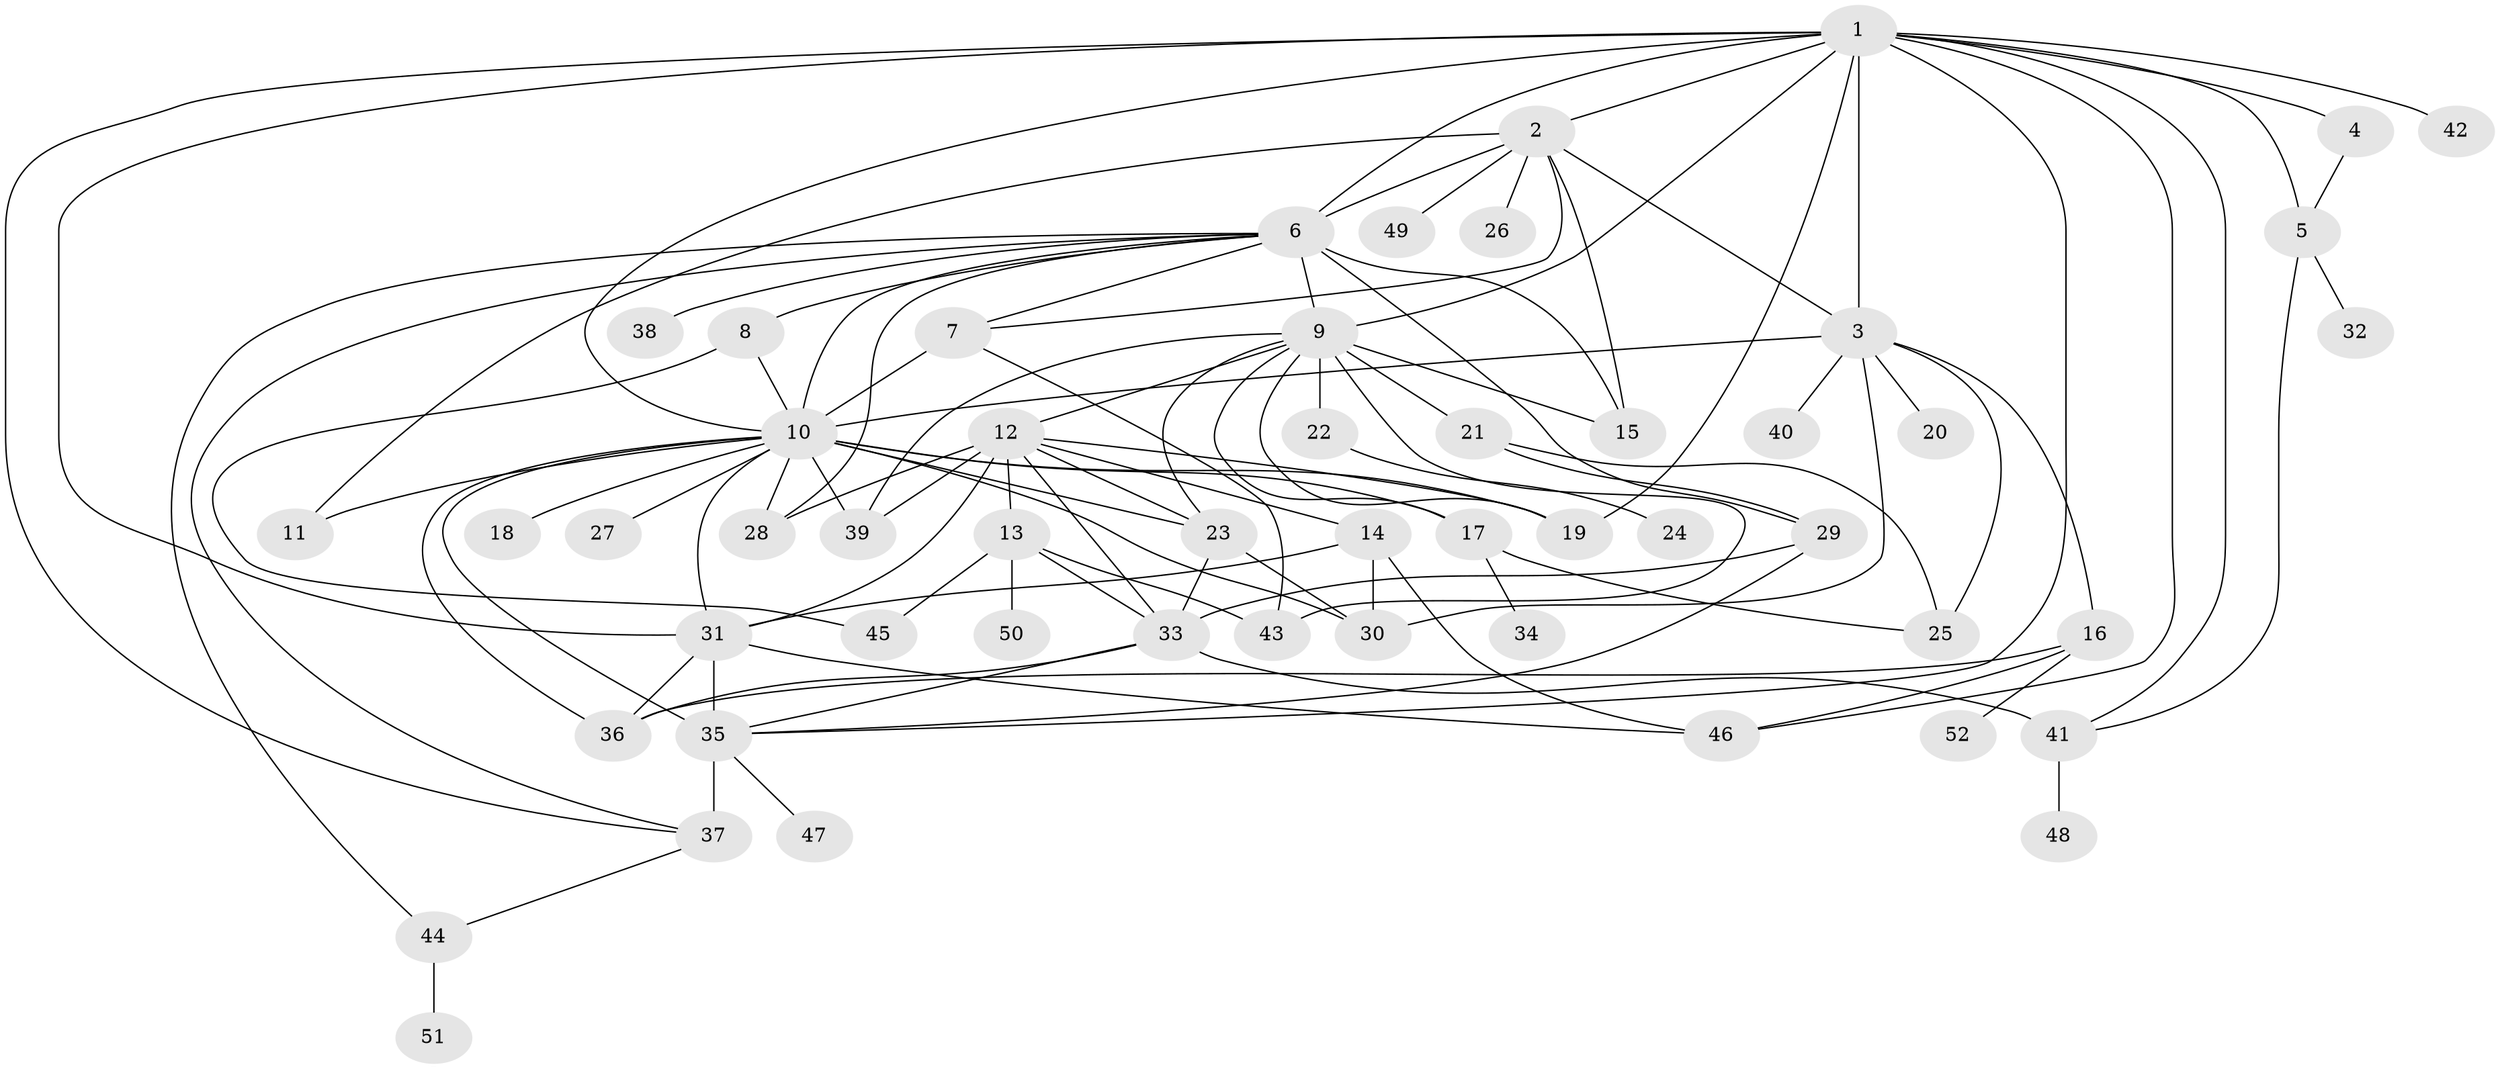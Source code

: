 // original degree distribution, {17: 0.0078125, 9: 0.03125, 3: 0.1015625, 4: 0.09375, 18: 0.0078125, 2: 0.1953125, 15: 0.0078125, 29: 0.0078125, 12: 0.0078125, 1: 0.4765625, 5: 0.0234375, 7: 0.015625, 6: 0.0078125, 8: 0.0078125, 10: 0.0078125}
// Generated by graph-tools (version 1.1) at 2025/50/03/04/25 22:50:27]
// undirected, 52 vertices, 103 edges
graph export_dot {
  node [color=gray90,style=filled];
  1;
  2;
  3;
  4;
  5;
  6;
  7;
  8;
  9;
  10;
  11;
  12;
  13;
  14;
  15;
  16;
  17;
  18;
  19;
  20;
  21;
  22;
  23;
  24;
  25;
  26;
  27;
  28;
  29;
  30;
  31;
  32;
  33;
  34;
  35;
  36;
  37;
  38;
  39;
  40;
  41;
  42;
  43;
  44;
  45;
  46;
  47;
  48;
  49;
  50;
  51;
  52;
  1 -- 2 [weight=1.0];
  1 -- 3 [weight=1.0];
  1 -- 4 [weight=1.0];
  1 -- 5 [weight=2.0];
  1 -- 6 [weight=1.0];
  1 -- 9 [weight=1.0];
  1 -- 10 [weight=1.0];
  1 -- 19 [weight=1.0];
  1 -- 31 [weight=1.0];
  1 -- 35 [weight=1.0];
  1 -- 37 [weight=1.0];
  1 -- 41 [weight=1.0];
  1 -- 42 [weight=1.0];
  1 -- 46 [weight=1.0];
  2 -- 3 [weight=1.0];
  2 -- 6 [weight=1.0];
  2 -- 7 [weight=1.0];
  2 -- 11 [weight=1.0];
  2 -- 15 [weight=1.0];
  2 -- 26 [weight=1.0];
  2 -- 49 [weight=1.0];
  3 -- 10 [weight=1.0];
  3 -- 16 [weight=1.0];
  3 -- 20 [weight=1.0];
  3 -- 25 [weight=1.0];
  3 -- 30 [weight=1.0];
  3 -- 40 [weight=1.0];
  4 -- 5 [weight=1.0];
  5 -- 32 [weight=1.0];
  5 -- 41 [weight=1.0];
  6 -- 7 [weight=1.0];
  6 -- 8 [weight=1.0];
  6 -- 9 [weight=1.0];
  6 -- 10 [weight=1.0];
  6 -- 15 [weight=4.0];
  6 -- 28 [weight=1.0];
  6 -- 29 [weight=1.0];
  6 -- 37 [weight=1.0];
  6 -- 38 [weight=1.0];
  6 -- 44 [weight=1.0];
  7 -- 10 [weight=8.0];
  7 -- 43 [weight=1.0];
  8 -- 10 [weight=1.0];
  8 -- 45 [weight=1.0];
  9 -- 12 [weight=1.0];
  9 -- 15 [weight=1.0];
  9 -- 17 [weight=1.0];
  9 -- 19 [weight=1.0];
  9 -- 21 [weight=1.0];
  9 -- 22 [weight=4.0];
  9 -- 23 [weight=1.0];
  9 -- 39 [weight=1.0];
  9 -- 43 [weight=1.0];
  10 -- 11 [weight=1.0];
  10 -- 17 [weight=1.0];
  10 -- 18 [weight=1.0];
  10 -- 19 [weight=1.0];
  10 -- 23 [weight=1.0];
  10 -- 27 [weight=1.0];
  10 -- 28 [weight=1.0];
  10 -- 30 [weight=1.0];
  10 -- 31 [weight=1.0];
  10 -- 35 [weight=2.0];
  10 -- 36 [weight=1.0];
  10 -- 39 [weight=1.0];
  12 -- 13 [weight=1.0];
  12 -- 14 [weight=1.0];
  12 -- 19 [weight=1.0];
  12 -- 23 [weight=1.0];
  12 -- 28 [weight=1.0];
  12 -- 31 [weight=1.0];
  12 -- 33 [weight=1.0];
  12 -- 39 [weight=2.0];
  13 -- 33 [weight=1.0];
  13 -- 43 [weight=1.0];
  13 -- 45 [weight=1.0];
  13 -- 50 [weight=1.0];
  14 -- 30 [weight=5.0];
  14 -- 31 [weight=1.0];
  14 -- 46 [weight=1.0];
  16 -- 36 [weight=1.0];
  16 -- 46 [weight=1.0];
  16 -- 52 [weight=1.0];
  17 -- 25 [weight=1.0];
  17 -- 34 [weight=3.0];
  21 -- 25 [weight=1.0];
  21 -- 29 [weight=1.0];
  22 -- 24 [weight=1.0];
  23 -- 30 [weight=1.0];
  23 -- 33 [weight=1.0];
  29 -- 33 [weight=1.0];
  29 -- 35 [weight=1.0];
  31 -- 35 [weight=1.0];
  31 -- 36 [weight=1.0];
  31 -- 46 [weight=1.0];
  33 -- 35 [weight=1.0];
  33 -- 36 [weight=1.0];
  33 -- 41 [weight=3.0];
  35 -- 37 [weight=5.0];
  35 -- 47 [weight=1.0];
  37 -- 44 [weight=1.0];
  41 -- 48 [weight=1.0];
  44 -- 51 [weight=1.0];
}
